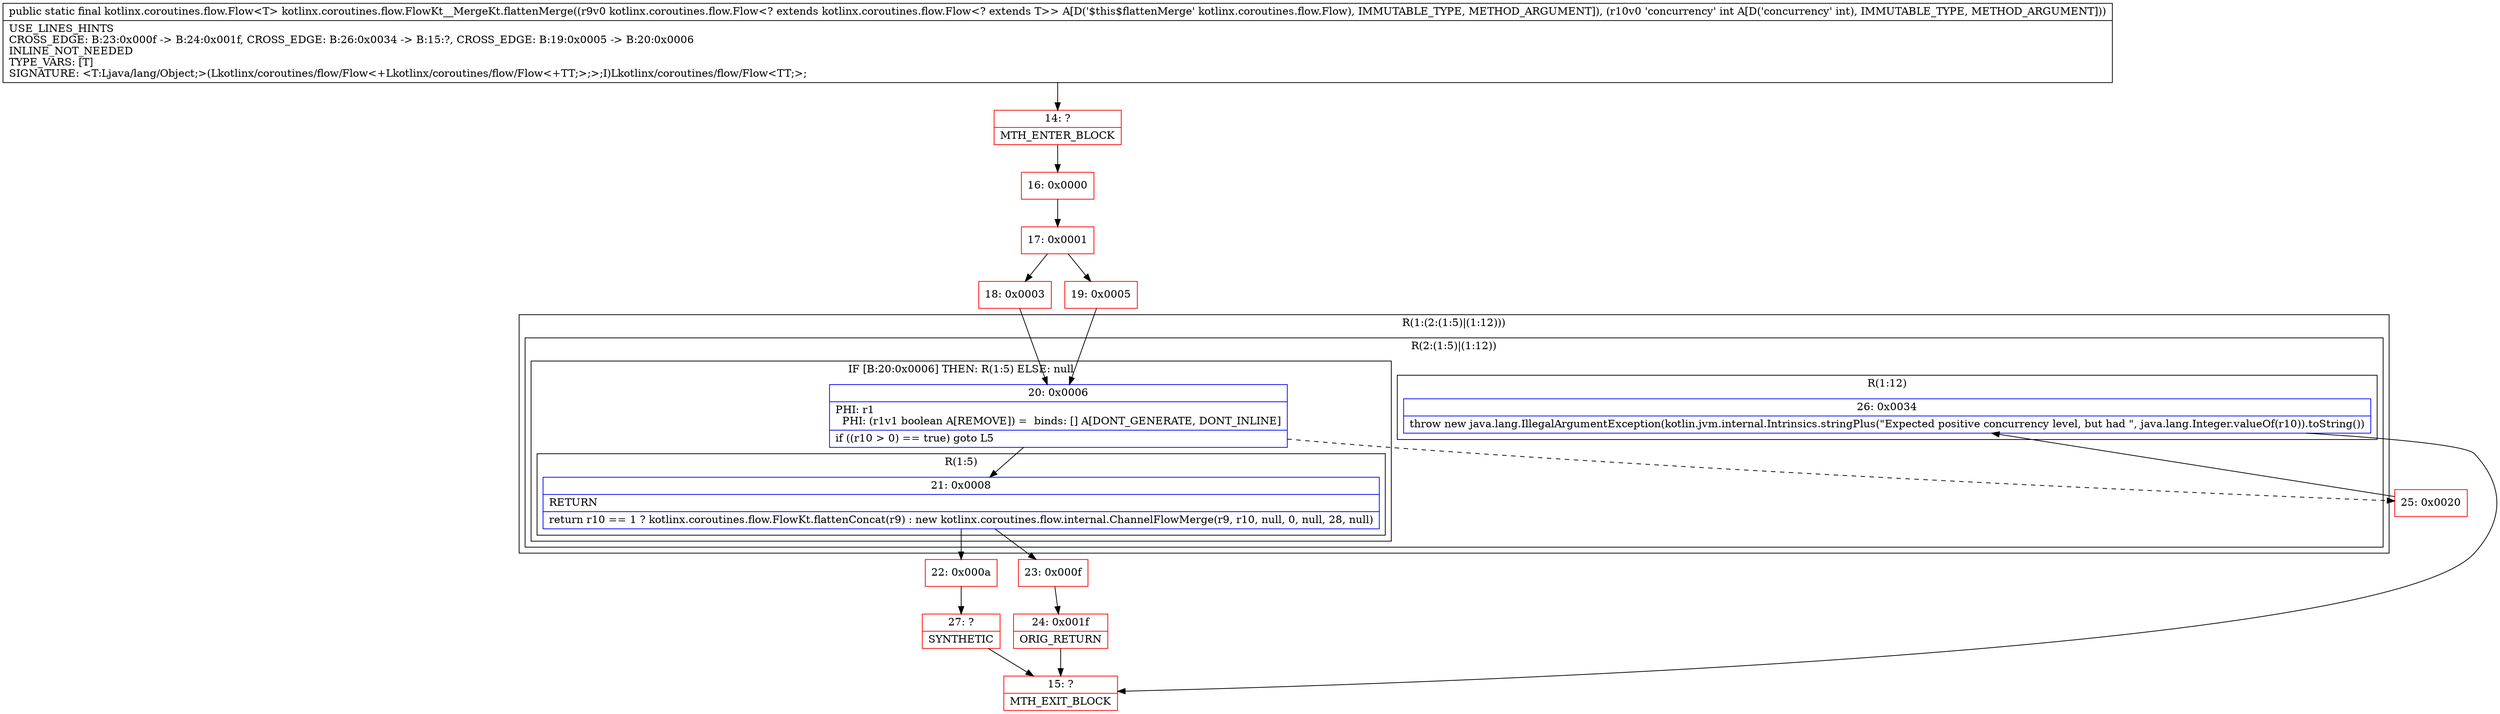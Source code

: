 digraph "CFG forkotlinx.coroutines.flow.FlowKt__MergeKt.flattenMerge(Lkotlinx\/coroutines\/flow\/Flow;I)Lkotlinx\/coroutines\/flow\/Flow;" {
subgraph cluster_Region_335151759 {
label = "R(1:(2:(1:5)|(1:12)))";
node [shape=record,color=blue];
subgraph cluster_Region_1029694597 {
label = "R(2:(1:5)|(1:12))";
node [shape=record,color=blue];
subgraph cluster_IfRegion_1470745877 {
label = "IF [B:20:0x0006] THEN: R(1:5) ELSE: null";
node [shape=record,color=blue];
Node_20 [shape=record,label="{20\:\ 0x0006|PHI: r1 \l  PHI: (r1v1 boolean A[REMOVE]) =  binds: [] A[DONT_GENERATE, DONT_INLINE]\l|if ((r10 \> 0) == true) goto L5\l}"];
subgraph cluster_Region_51239021 {
label = "R(1:5)";
node [shape=record,color=blue];
Node_21 [shape=record,label="{21\:\ 0x0008|RETURN\l|return r10 == 1 ? kotlinx.coroutines.flow.FlowKt.flattenConcat(r9) : new kotlinx.coroutines.flow.internal.ChannelFlowMerge(r9, r10, null, 0, null, 28, null)\l}"];
}
}
subgraph cluster_Region_1075862777 {
label = "R(1:12)";
node [shape=record,color=blue];
Node_26 [shape=record,label="{26\:\ 0x0034|throw new java.lang.IllegalArgumentException(kotlin.jvm.internal.Intrinsics.stringPlus(\"Expected positive concurrency level, but had \", java.lang.Integer.valueOf(r10)).toString())\l}"];
}
}
}
Node_14 [shape=record,color=red,label="{14\:\ ?|MTH_ENTER_BLOCK\l}"];
Node_16 [shape=record,color=red,label="{16\:\ 0x0000}"];
Node_17 [shape=record,color=red,label="{17\:\ 0x0001}"];
Node_18 [shape=record,color=red,label="{18\:\ 0x0003}"];
Node_22 [shape=record,color=red,label="{22\:\ 0x000a}"];
Node_27 [shape=record,color=red,label="{27\:\ ?|SYNTHETIC\l}"];
Node_15 [shape=record,color=red,label="{15\:\ ?|MTH_EXIT_BLOCK\l}"];
Node_23 [shape=record,color=red,label="{23\:\ 0x000f}"];
Node_24 [shape=record,color=red,label="{24\:\ 0x001f|ORIG_RETURN\l}"];
Node_25 [shape=record,color=red,label="{25\:\ 0x0020}"];
Node_19 [shape=record,color=red,label="{19\:\ 0x0005}"];
MethodNode[shape=record,label="{public static final kotlinx.coroutines.flow.Flow\<T\> kotlinx.coroutines.flow.FlowKt__MergeKt.flattenMerge((r9v0 kotlinx.coroutines.flow.Flow\<? extends kotlinx.coroutines.flow.Flow\<? extends T\>\> A[D('$this$flattenMerge' kotlinx.coroutines.flow.Flow), IMMUTABLE_TYPE, METHOD_ARGUMENT]), (r10v0 'concurrency' int A[D('concurrency' int), IMMUTABLE_TYPE, METHOD_ARGUMENT]))  | USE_LINES_HINTS\lCROSS_EDGE: B:23:0x000f \-\> B:24:0x001f, CROSS_EDGE: B:26:0x0034 \-\> B:15:?, CROSS_EDGE: B:19:0x0005 \-\> B:20:0x0006\lINLINE_NOT_NEEDED\lTYPE_VARS: [T]\lSIGNATURE: \<T:Ljava\/lang\/Object;\>(Lkotlinx\/coroutines\/flow\/Flow\<+Lkotlinx\/coroutines\/flow\/Flow\<+TT;\>;\>;I)Lkotlinx\/coroutines\/flow\/Flow\<TT;\>;\l}"];
MethodNode -> Node_14;Node_20 -> Node_21;
Node_20 -> Node_25[style=dashed];
Node_21 -> Node_22;
Node_21 -> Node_23;
Node_26 -> Node_15;
Node_14 -> Node_16;
Node_16 -> Node_17;
Node_17 -> Node_18;
Node_17 -> Node_19;
Node_18 -> Node_20;
Node_22 -> Node_27;
Node_27 -> Node_15;
Node_23 -> Node_24;
Node_24 -> Node_15;
Node_25 -> Node_26;
Node_19 -> Node_20;
}

